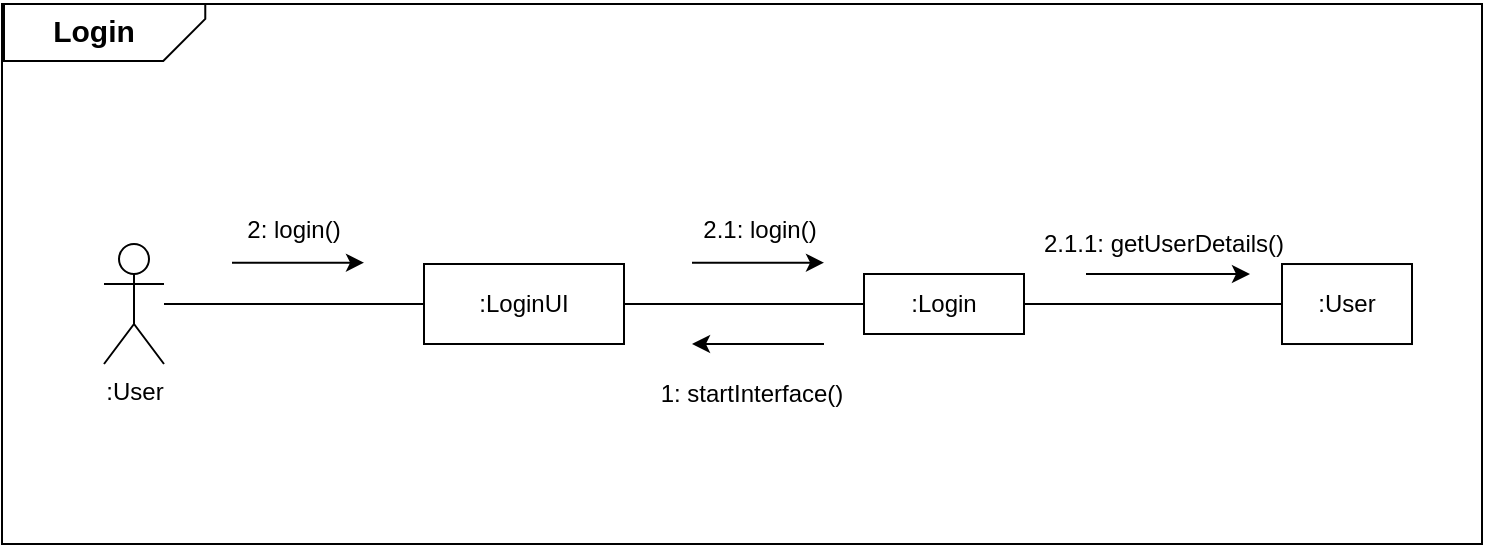 <mxfile version="26.2.15">
  <diagram name="페이지-1" id="Wrm9N8Nni0yZCXM2AscO">
    <mxGraphModel dx="1279" dy="518" grid="1" gridSize="10" guides="1" tooltips="1" connect="1" arrows="1" fold="1" page="1" pageScale="1" pageWidth="200" pageHeight="200" math="0" shadow="0">
      <root>
        <mxCell id="0" />
        <mxCell id="1" parent="0" />
        <mxCell id="jfbxoVNwou6Wi6mcgj0v-1" value="" style="rounded=0;whiteSpace=wrap;html=1;" parent="1" vertex="1">
          <mxGeometry x="-560" y="30" width="740" height="270" as="geometry" />
        </mxCell>
        <mxCell id="jfbxoVNwou6Wi6mcgj0v-2" value=":User" style="shape=umlActor;verticalLabelPosition=bottom;verticalAlign=top;html=1;outlineConnect=0;" parent="1" vertex="1">
          <mxGeometry x="-509" y="149.995" width="30" height="60" as="geometry" />
        </mxCell>
        <mxCell id="jfbxoVNwou6Wi6mcgj0v-3" value=":Login&lt;span style=&quot;background-color: transparent; color: light-dark(rgb(0, 0, 0), rgb(255, 255, 255));&quot;&gt;UI&lt;/span&gt;" style="rounded=0;whiteSpace=wrap;html=1;" parent="1" vertex="1">
          <mxGeometry x="-349" y="160" width="100" height="40" as="geometry" />
        </mxCell>
        <mxCell id="jfbxoVNwou6Wi6mcgj0v-4" value=":Login" style="rounded=0;whiteSpace=wrap;html=1;" parent="1" vertex="1">
          <mxGeometry x="-129" y="165" width="80" height="30" as="geometry" />
        </mxCell>
        <mxCell id="jfbxoVNwou6Wi6mcgj0v-5" value="" style="endArrow=none;html=1;rounded=0;exitX=1;exitY=0.5;exitDx=0;exitDy=0;entryX=0;entryY=0.5;entryDx=0;entryDy=0;" parent="1" source="jfbxoVNwou6Wi6mcgj0v-3" target="jfbxoVNwou6Wi6mcgj0v-4" edge="1">
          <mxGeometry width="50" height="50" relative="1" as="geometry">
            <mxPoint x="-189" y="229.995" as="sourcePoint" />
            <mxPoint x="-139" y="179.995" as="targetPoint" />
          </mxGeometry>
        </mxCell>
        <mxCell id="jfbxoVNwou6Wi6mcgj0v-6" value="" style="endArrow=none;html=1;rounded=0;entryX=0;entryY=0.5;entryDx=0;entryDy=0;" parent="1" source="jfbxoVNwou6Wi6mcgj0v-2" target="jfbxoVNwou6Wi6mcgj0v-3" edge="1">
          <mxGeometry width="50" height="50" relative="1" as="geometry">
            <mxPoint x="-189" y="229.995" as="sourcePoint" />
            <mxPoint x="-139" y="179.995" as="targetPoint" />
          </mxGeometry>
        </mxCell>
        <mxCell id="jfbxoVNwou6Wi6mcgj0v-8" value="" style="endArrow=none;html=1;rounded=0;entryX=1;entryY=0.5;entryDx=0;entryDy=0;exitX=0;exitY=0.5;exitDx=0;exitDy=0;" parent="1" source="jfbxoVNwou6Wi6mcgj0v-28" target="jfbxoVNwou6Wi6mcgj0v-4" edge="1">
          <mxGeometry width="50" height="50" relative="1" as="geometry">
            <mxPoint x="91" y="180.005" as="sourcePoint" />
            <mxPoint x="-129" y="179.995" as="targetPoint" />
          </mxGeometry>
        </mxCell>
        <mxCell id="jfbxoVNwou6Wi6mcgj0v-9" value="" style="endArrow=classic;html=1;rounded=0;" parent="1" edge="1">
          <mxGeometry width="50" height="50" relative="1" as="geometry">
            <mxPoint x="-149" y="199.995" as="sourcePoint" />
            <mxPoint x="-215" y="199.995" as="targetPoint" />
          </mxGeometry>
        </mxCell>
        <mxCell id="jfbxoVNwou6Wi6mcgj0v-10" value="" style="group" parent="1" vertex="1" connectable="0">
          <mxGeometry x="-558.995" y="90.0" width="167.5" height="82.82" as="geometry" />
        </mxCell>
        <mxCell id="jfbxoVNwou6Wi6mcgj0v-11" value="" style="shape=card;whiteSpace=wrap;html=1;rotation=90;direction=south;size=21;" parent="jfbxoVNwou6Wi6mcgj0v-10" vertex="1">
          <mxGeometry x="36.09" y="-96.09" width="28.44" height="100.64" as="geometry" />
        </mxCell>
        <mxCell id="jfbxoVNwou6Wi6mcgj0v-12" value="&lt;font style=&quot;font-size: 15px;&quot;&gt;&lt;b&gt;Login&lt;/b&gt;&lt;/font&gt;" style="text;html=1;align=center;verticalAlign=middle;whiteSpace=wrap;rounded=0;" parent="jfbxoVNwou6Wi6mcgj0v-10" vertex="1">
          <mxGeometry x="0.005" y="-61.995" width="90" height="30" as="geometry" />
        </mxCell>
        <mxCell id="jfbxoVNwou6Wi6mcgj0v-13" value="1: startInterface()" style="text;html=1;align=center;verticalAlign=middle;whiteSpace=wrap;rounded=0;" parent="1" vertex="1">
          <mxGeometry x="-245" y="209.995" width="120" height="30" as="geometry" />
        </mxCell>
        <mxCell id="jfbxoVNwou6Wi6mcgj0v-16" value="" style="endArrow=classic;html=1;rounded=0;" parent="1" edge="1">
          <mxGeometry width="50" height="50" relative="1" as="geometry">
            <mxPoint x="-215" y="159.325" as="sourcePoint" />
            <mxPoint x="-149" y="159.325" as="targetPoint" />
          </mxGeometry>
        </mxCell>
        <mxCell id="jfbxoVNwou6Wi6mcgj0v-17" value="" style="endArrow=classic;html=1;rounded=0;" parent="1" edge="1">
          <mxGeometry width="50" height="50" relative="1" as="geometry">
            <mxPoint x="-445" y="159.325" as="sourcePoint" />
            <mxPoint x="-379" y="159.325" as="targetPoint" />
          </mxGeometry>
        </mxCell>
        <mxCell id="jfbxoVNwou6Wi6mcgj0v-18" value="2: login&lt;span style=&quot;background-color: transparent; color: light-dark(rgb(0, 0, 0), rgb(255, 255, 255));&quot;&gt;()&lt;/span&gt;" style="text;html=1;align=center;verticalAlign=middle;whiteSpace=wrap;rounded=0;" parent="1" vertex="1">
          <mxGeometry x="-479" y="127.995" width="130" height="30" as="geometry" />
        </mxCell>
        <mxCell id="jfbxoVNwou6Wi6mcgj0v-21" value="2.1: login()" style="text;html=1;align=center;verticalAlign=middle;whiteSpace=wrap;rounded=0;" parent="1" vertex="1">
          <mxGeometry x="-254" y="127.995" width="146" height="30" as="geometry" />
        </mxCell>
        <mxCell id="jfbxoVNwou6Wi6mcgj0v-28" value=":User" style="rounded=0;whiteSpace=wrap;html=1;" parent="1" vertex="1">
          <mxGeometry x="80" y="160.01" width="65" height="40" as="geometry" />
        </mxCell>
        <mxCell id="ErNHC7NsJw2brG-NTUp9-7" value="" style="endArrow=classic;html=1;rounded=0;" parent="1" edge="1">
          <mxGeometry width="50" height="50" relative="1" as="geometry">
            <mxPoint x="-18" y="165" as="sourcePoint" />
            <mxPoint x="64" y="165" as="targetPoint" />
          </mxGeometry>
        </mxCell>
        <mxCell id="snw4Bnp_rUy6-NpYnYCf-4" value="2.1.1: getUserDetails()" style="text;html=1;align=center;verticalAlign=middle;whiteSpace=wrap;rounded=0;" parent="1" vertex="1">
          <mxGeometry x="-49" y="135" width="140" height="30" as="geometry" />
        </mxCell>
      </root>
    </mxGraphModel>
  </diagram>
</mxfile>
